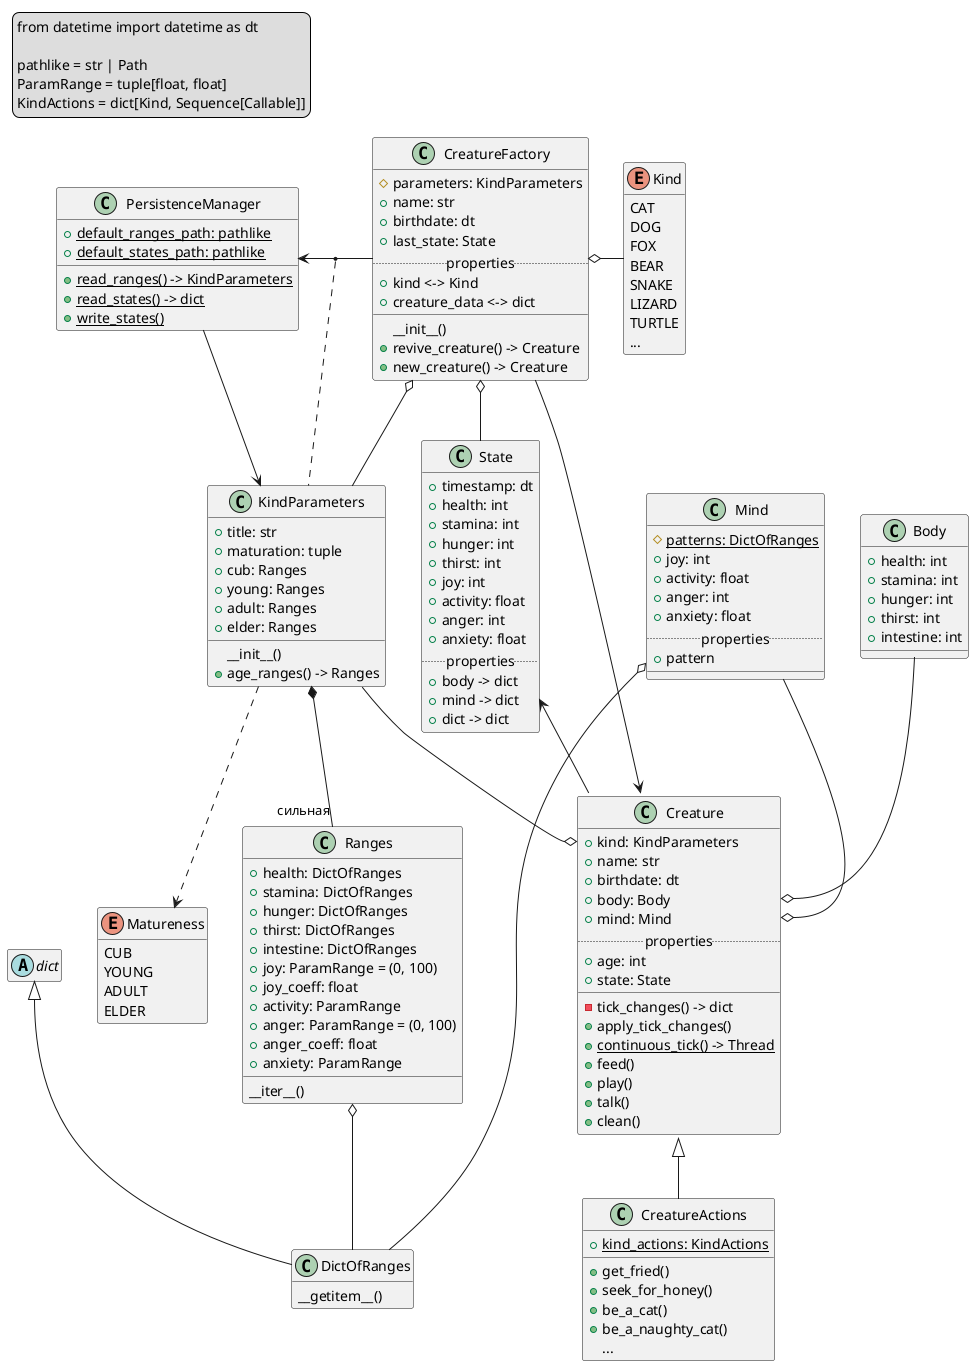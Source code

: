 @startuml

<style>
    legend {
        FontName Fira Mono
    }
    note {
        FontName Fira Mono
    }
</style>


legend top left
    from datetime import datetime as dt

    pathlike = str | Path
    ParamRange = tuple[float, float]
    KindActions = dict[Kind, Sequence[Callable]]
end legend


hide enum empty members
enum Matureness {
    CUB
    YOUNG
    ADULT
    ELDER
}
enum Kind {
    CAT
    DOG
    FOX
    BEAR
    SNAKE
    LIZARD
    TURTLE
    ...
}


hide abstract empty members
abstract class dict
'abstract class Thread


together {
    class KindParameters {
        +title: str
        +maturation: tuple
        +cub: Ranges
        +young: Ranges
        +adult: Ranges
        +elder: Ranges
        __init__()
        +age_ranges() -> Ranges
    }
    class Creature {
        +kind: KindParameters
        +name: str
        +birthdate: dt
        +body: Body
        +mind: Mind
        ..properties..
        +age: int
        +state: State
        __
        -tick_changes() -> dict
        +apply_tick_changes()
        +{static}continuous_tick() -> Thread
        +feed()
        +play()
        +talk()
        +clean()
    }
}
'Matureness .down.> KindParameters
KindParameters .down.> Matureness
KindParameters *-- "сильная" Ranges
Creature <|-- CreatureActions
Creature::kind o-left- KindParameters
CreatureFactory o-- KindParameters
'(KindParameters, Ranges) . Matureness
'Matureness . (KindParameters, Ranges)
'KindParameters -right-o Creature::kind
'hide dummy
'KindParameters -down- dummy
'dummy - Matureness


'hide BackgroundCycleThread empty members
'class BackgroundCycleThread {
'    +{static}run()
'}
'Thread <|--- BackgroundCycleThread
'BackgroundCycleThread -right-* Creature::continuous_tick
'Creature::continuous_run *-left- BackgroundCycleThread


class CreatureActions {
    +{static}kind_actions: KindActions
    +get_fried()
    +seek_for_honey()
    +be_a_cat()
    +be_a_naughty_cat()
    {method}...
}


'note as annotation
'    KindActions = dict[Kind, Sequence[Callable]]
'end note
'CreatureActions::kind_actions .. annotation


'class StatesCalculator {
'    +last: CreatureFactory
'    -revive_body() -> Body
'    -revive_mind() -> Mind
'    +revive_creature() -> Creature
'    {method}<i>?? новорождённое существо ??</i>
'}
'StatesCalculator::last o-- CreatureFactory
'StatesCalculator --> Creature
'StatesCalculator <.. KindParameters

'together {
class Body {
    +health: int
    +stamina: int
    +hunger: int
    +thirst: int
    +intestine: int
}

class Mind {
    #{static}patterns: DictOfRanges
    +joy: int
    +activity: float
    +anger: int
    +anxiety: float
    ..properties..
    +pattern
    __
'    +tick_changes(\n\tparameters: dict\n\t\t\t) -> dict
}
'}
'Body -right-o Creature::body
'Body <|-[hidden]- Mind
'Mind -right-o Creature::mind
Body --o Creature::body
Mind --o Creature::mind
Mind o-- DictOfRanges
'DictOfRanges --o Mind::patterns


class State {
    +timestamp: dt
    +health: int
    +stamina: int
    +hunger: int
    +thirst: int
    +joy: int
    +activity: float
    +anger: int
    +anxiety: float
'    +pattern
    ..properties..
    +body -> dict
    +mind -> dict
    +dict -> dict
}
'Creature::state --> State
State <-- Creature


hide DictOfRanges empty fields
dict <|-- DictOfRanges
class DictOfRanges {
    __getitem__()
}


hide Ranges empty methods
class Ranges {
    +health: DictOfRanges
    +stamina: DictOfRanges
    +hunger: DictOfRanges
    +thirst: DictOfRanges
    +intestine: DictOfRanges
    +{field}joy: ParamRange = (0, 100)
    +joy_coeff: float
    +activity: ParamRange
    +{field}anger: ParamRange = (0, 100)
    +anger_coeff: float
    +anxiety: ParamRange
    __iter__()
}
Ranges o-- DictOfRanges


class CreatureFactory {
    #parameters: KindParameters
    +name: str
    +birthdate: dt
    +last_state: State
    ..properties..
    +kind <-> Kind
    +creature_data <-> dict
    __
    __init__()
'    __bool__()
'    -revive_body() -> Body
'    -revive_mind() -> Mind
    +revive_creature() -> Creature
'    -new_body() -> Body
'    -new_mind() -> Mind
    +new_creature() -> Creature
}
Kind -left-o CreatureFactory
CreatureFactory o-- State
CreatureFactory --> Creature


class PersistenceManager {
    +{static}default_ranges_path: pathlike
    +{static}default_states_path: pathlike
    +{static}read_ranges() -> KindParameters
    +{static}read_states() -> dict
    +{static}write_states()
}
PersistenceManager --> KindParameters

'PersistenceManager -right-> CreatureFactory
'(PersistenceManager, CreatureFactory) .. State

PersistenceManager <-right- CreatureFactory
(PersistenceManager, CreatureFactory) .. KindParameters


@enduml
